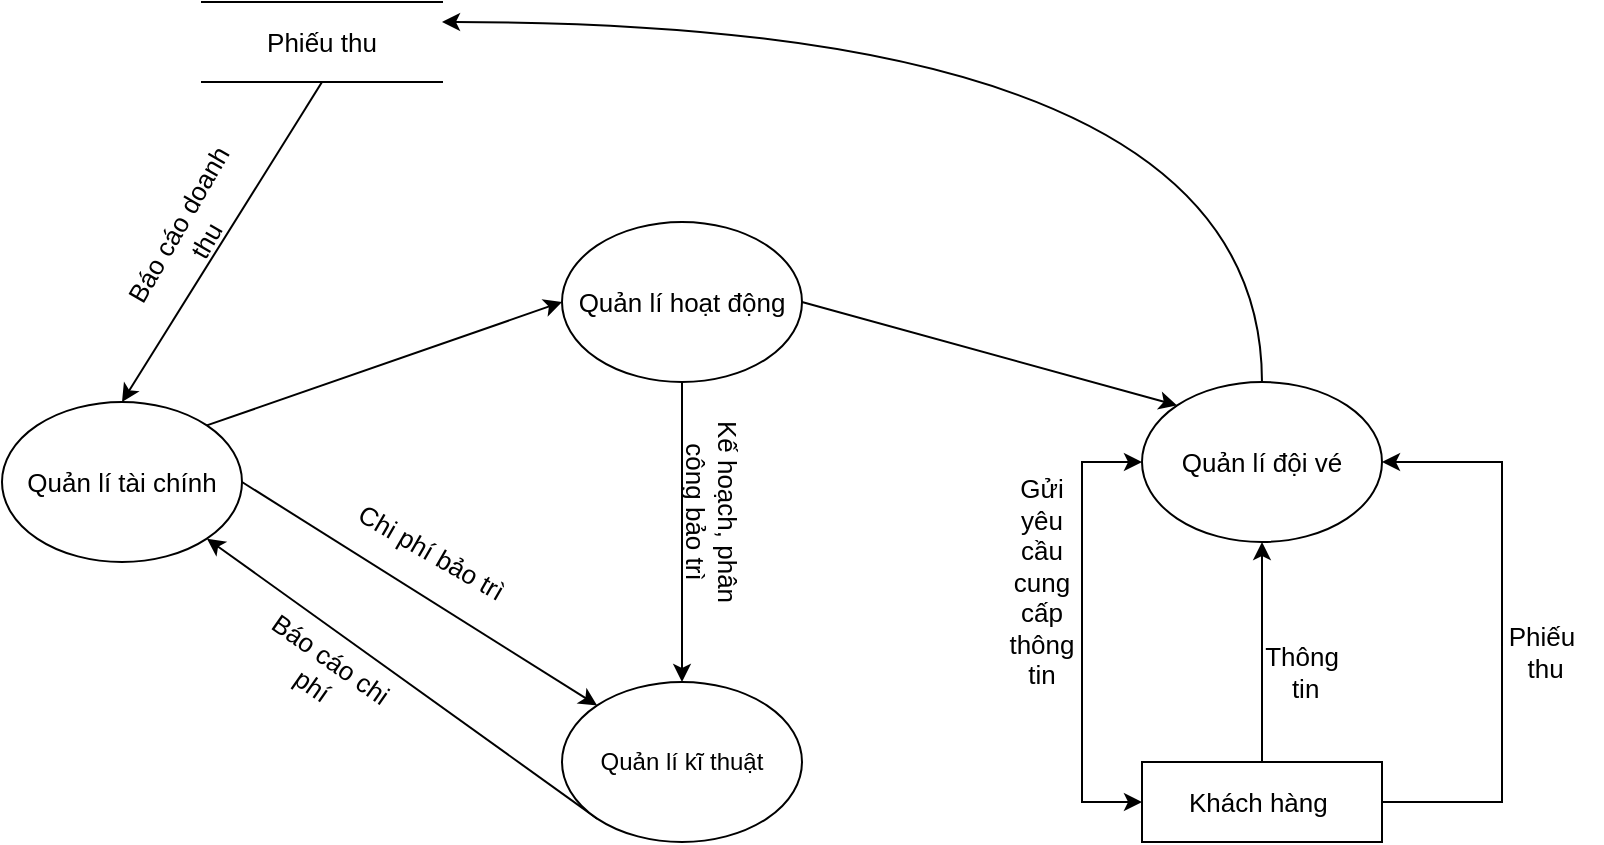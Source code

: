 <mxfile version="26.1.0" pages="5">
  <diagram name="Trang-1" id="tz11p5wSUSB7AEqsMY56">
    <mxGraphModel dx="934" dy="525" grid="1" gridSize="10" guides="1" tooltips="1" connect="1" arrows="1" fold="1" page="1" pageScale="1" pageWidth="827" pageHeight="1169" math="0" shadow="0">
      <root>
        <mxCell id="0" />
        <mxCell id="1" parent="0" />
        <mxCell id="lXgO3wgD3kl115CUv42v-7" style="rounded=0;orthogonalLoop=1;jettySize=auto;html=1;exitX=1;exitY=0.5;exitDx=0;exitDy=0;entryX=0;entryY=0;entryDx=0;entryDy=0;" edge="1" parent="1" source="lXgO3wgD3kl115CUv42v-1" target="lXgO3wgD3kl115CUv42v-3">
          <mxGeometry relative="1" as="geometry" />
        </mxCell>
        <mxCell id="lXgO3wgD3kl115CUv42v-12" style="rounded=0;orthogonalLoop=1;jettySize=auto;html=1;exitX=1;exitY=0;exitDx=0;exitDy=0;entryX=0;entryY=0.5;entryDx=0;entryDy=0;" edge="1" parent="1" source="lXgO3wgD3kl115CUv42v-1" target="lXgO3wgD3kl115CUv42v-2">
          <mxGeometry relative="1" as="geometry" />
        </mxCell>
        <mxCell id="lXgO3wgD3kl115CUv42v-1" value="&lt;font style=&quot;font-size: 13px;&quot;&gt;Quản lí tài chính&lt;/font&gt;" style="ellipse;whiteSpace=wrap;html=1;" vertex="1" parent="1">
          <mxGeometry x="60" y="210" width="120" height="80" as="geometry" />
        </mxCell>
        <mxCell id="lXgO3wgD3kl115CUv42v-6" style="rounded=0;orthogonalLoop=1;jettySize=auto;html=1;exitX=0.5;exitY=1;exitDx=0;exitDy=0;" edge="1" parent="1" source="lXgO3wgD3kl115CUv42v-2" target="lXgO3wgD3kl115CUv42v-3">
          <mxGeometry relative="1" as="geometry" />
        </mxCell>
        <mxCell id="lXgO3wgD3kl115CUv42v-10" style="rounded=0;orthogonalLoop=1;jettySize=auto;html=1;exitX=1;exitY=0.5;exitDx=0;exitDy=0;entryX=0;entryY=0;entryDx=0;entryDy=0;" edge="1" parent="1" source="lXgO3wgD3kl115CUv42v-2" target="lXgO3wgD3kl115CUv42v-4">
          <mxGeometry relative="1" as="geometry" />
        </mxCell>
        <mxCell id="lXgO3wgD3kl115CUv42v-2" value="&lt;font style=&quot;font-size: 13px;&quot;&gt;Quản lí hoạt động&lt;/font&gt;" style="ellipse;whiteSpace=wrap;html=1;" vertex="1" parent="1">
          <mxGeometry x="340" y="120" width="120" height="80" as="geometry" />
        </mxCell>
        <mxCell id="lXgO3wgD3kl115CUv42v-24" style="rounded=0;orthogonalLoop=1;jettySize=auto;html=1;exitX=0;exitY=1;exitDx=0;exitDy=0;entryX=1;entryY=1;entryDx=0;entryDy=0;" edge="1" parent="1" source="lXgO3wgD3kl115CUv42v-3" target="lXgO3wgD3kl115CUv42v-1">
          <mxGeometry relative="1" as="geometry" />
        </mxCell>
        <mxCell id="lXgO3wgD3kl115CUv42v-3" value="Quản lí kĩ thuật" style="ellipse;whiteSpace=wrap;html=1;" vertex="1" parent="1">
          <mxGeometry x="340" y="350" width="120" height="80" as="geometry" />
        </mxCell>
        <mxCell id="lXgO3wgD3kl115CUv42v-11" style="edgeStyle=orthogonalEdgeStyle;rounded=1;orthogonalLoop=1;jettySize=auto;html=1;exitX=0.5;exitY=0;exitDx=0;exitDy=0;entryX=1;entryY=0.25;entryDx=0;entryDy=0;curved=1;" edge="1" parent="1" source="lXgO3wgD3kl115CUv42v-4" target="lXgO3wgD3kl115CUv42v-5">
          <mxGeometry relative="1" as="geometry" />
        </mxCell>
        <mxCell id="lXgO3wgD3kl115CUv42v-4" value="&lt;font style=&quot;font-size: 13px;&quot;&gt;Quản lí đội vé&lt;/font&gt;" style="ellipse;whiteSpace=wrap;html=1;" vertex="1" parent="1">
          <mxGeometry x="630" y="200" width="120" height="80" as="geometry" />
        </mxCell>
        <mxCell id="lXgO3wgD3kl115CUv42v-9" style="rounded=0;orthogonalLoop=1;jettySize=auto;html=1;exitX=0.5;exitY=1;exitDx=0;exitDy=0;entryX=0.5;entryY=0;entryDx=0;entryDy=0;" edge="1" parent="1" source="lXgO3wgD3kl115CUv42v-5" target="lXgO3wgD3kl115CUv42v-1">
          <mxGeometry relative="1" as="geometry" />
        </mxCell>
        <mxCell id="lXgO3wgD3kl115CUv42v-5" value="&lt;font style=&quot;font-size: 13px;&quot;&gt;Phiếu thu&lt;/font&gt;" style="shape=partialRectangle;whiteSpace=wrap;html=1;left=0;right=0;fillColor=none;" vertex="1" parent="1">
          <mxGeometry x="160" y="10" width="120" height="40" as="geometry" />
        </mxCell>
        <mxCell id="lXgO3wgD3kl115CUv42v-14" style="edgeStyle=orthogonalEdgeStyle;rounded=0;orthogonalLoop=1;jettySize=auto;html=1;exitX=0.5;exitY=0;exitDx=0;exitDy=0;entryX=0.5;entryY=1;entryDx=0;entryDy=0;" edge="1" parent="1" source="lXgO3wgD3kl115CUv42v-13" target="lXgO3wgD3kl115CUv42v-4">
          <mxGeometry relative="1" as="geometry" />
        </mxCell>
        <mxCell id="lXgO3wgD3kl115CUv42v-16" style="edgeStyle=elbowEdgeStyle;rounded=0;orthogonalLoop=1;jettySize=auto;html=1;exitX=1;exitY=0.5;exitDx=0;exitDy=0;entryX=1;entryY=0.5;entryDx=0;entryDy=0;curved=0;" edge="1" parent="1" source="lXgO3wgD3kl115CUv42v-13" target="lXgO3wgD3kl115CUv42v-4">
          <mxGeometry relative="1" as="geometry">
            <Array as="points">
              <mxPoint x="810" y="330" />
            </Array>
          </mxGeometry>
        </mxCell>
        <mxCell id="lXgO3wgD3kl115CUv42v-13" value="&lt;font style=&quot;font-size: 13px;&quot;&gt;Khách hàng&amp;nbsp;&lt;/font&gt;" style="rounded=0;whiteSpace=wrap;html=1;" vertex="1" parent="1">
          <mxGeometry x="630" y="390" width="120" height="40" as="geometry" />
        </mxCell>
        <mxCell id="lXgO3wgD3kl115CUv42v-17" value="&lt;font style=&quot;font-size: 13px;&quot;&gt;Báo cáo doanh thu&lt;/font&gt;" style="text;strokeColor=none;align=center;fillColor=none;html=1;verticalAlign=middle;whiteSpace=wrap;rounded=0;rotation=-60;" vertex="1" parent="1">
          <mxGeometry x="100" y="110" width="110" height="30" as="geometry" />
        </mxCell>
        <mxCell id="lXgO3wgD3kl115CUv42v-22" value="&lt;font style=&quot;font-size: 13px;&quot;&gt;Chi phí bảo trì&lt;/font&gt;" style="text;strokeColor=none;align=center;fillColor=none;html=1;verticalAlign=middle;whiteSpace=wrap;rounded=0;rotation=30;" vertex="1" parent="1">
          <mxGeometry x="230" y="270" width="90" height="30" as="geometry" />
        </mxCell>
        <mxCell id="lXgO3wgD3kl115CUv42v-23" value="&lt;font style=&quot;font-size: 13px;&quot;&gt;Báo cáo chi phí&lt;/font&gt;" style="text;strokeColor=none;align=center;fillColor=none;html=1;verticalAlign=middle;whiteSpace=wrap;rounded=0;rotation=35;" vertex="1" parent="1">
          <mxGeometry x="175" y="330" width="90" height="30" as="geometry" />
        </mxCell>
        <mxCell id="lXgO3wgD3kl115CUv42v-25" value="&lt;font style=&quot;font-size: 13px;&quot;&gt;Kế hoạch, phân công bảo trì&lt;/font&gt;" style="text;strokeColor=none;align=center;fillColor=none;html=1;verticalAlign=middle;whiteSpace=wrap;rounded=0;rotation=90;" vertex="1" parent="1">
          <mxGeometry x="355" y="250" width="120" height="30" as="geometry" />
        </mxCell>
        <mxCell id="lXgO3wgD3kl115CUv42v-27" value="&lt;font style=&quot;font-size: 13px;&quot;&gt;Phiếu&lt;/font&gt;&lt;div&gt;&lt;font style=&quot;font-size: 13px;&quot;&gt;&amp;nbsp;thu&lt;/font&gt;&lt;/div&gt;" style="text;strokeColor=none;align=center;fillColor=none;html=1;verticalAlign=middle;whiteSpace=wrap;rounded=0;rotation=0;" vertex="1" parent="1">
          <mxGeometry x="800" y="290" width="60" height="90" as="geometry" />
        </mxCell>
        <mxCell id="lXgO3wgD3kl115CUv42v-28" value="&lt;font style=&quot;font-size: 13px;&quot;&gt;Thông&lt;/font&gt;&lt;div&gt;&lt;font style=&quot;font-size: 13px;&quot;&gt;&amp;nbsp;tin&lt;/font&gt;&lt;/div&gt;" style="text;strokeColor=none;align=center;fillColor=none;html=1;verticalAlign=middle;whiteSpace=wrap;rounded=0;" vertex="1" parent="1">
          <mxGeometry x="690" y="305" width="40" height="80" as="geometry" />
        </mxCell>
        <mxCell id="lXgO3wgD3kl115CUv42v-29" value="&lt;font style=&quot;font-size: 13px;&quot;&gt;Gửi yêu cầu cung cấp thông tin&lt;/font&gt;" style="text;strokeColor=none;align=center;fillColor=none;html=1;verticalAlign=middle;whiteSpace=wrap;rounded=0;" vertex="1" parent="1">
          <mxGeometry x="560" y="250" width="40" height="100" as="geometry" />
        </mxCell>
        <mxCell id="lXgO3wgD3kl115CUv42v-30" value="" style="endArrow=classic;startArrow=classic;html=1;rounded=0;entryX=0;entryY=0.5;entryDx=0;entryDy=0;exitX=0;exitY=0.5;exitDx=0;exitDy=0;edgeStyle=elbowEdgeStyle;" edge="1" parent="1" source="lXgO3wgD3kl115CUv42v-13" target="lXgO3wgD3kl115CUv42v-4">
          <mxGeometry width="50" height="50" relative="1" as="geometry">
            <mxPoint x="510" y="350" as="sourcePoint" />
            <mxPoint x="560" y="300" as="targetPoint" />
            <Array as="points">
              <mxPoint x="600" y="330" />
            </Array>
          </mxGeometry>
        </mxCell>
      </root>
    </mxGraphModel>
  </diagram>
  <diagram id="o1dxYe5wFQ88urATNZG_" name="Trang-2">
    <mxGraphModel dx="794" dy="446" grid="1" gridSize="10" guides="1" tooltips="1" connect="1" arrows="1" fold="1" page="1" pageScale="1" pageWidth="827" pageHeight="1169" math="0" shadow="0">
      <root>
        <mxCell id="0" />
        <mxCell id="1" parent="0" />
        <mxCell id="3RI_s2zh-2HvqgaDCAdH-4" style="rounded=0;orthogonalLoop=1;jettySize=auto;html=1;exitX=0.5;exitY=1;exitDx=0;exitDy=0;entryX=1;entryY=0.5;entryDx=0;entryDy=0;" edge="1" parent="1" source="3RI_s2zh-2HvqgaDCAdH-1" target="3RI_s2zh-2HvqgaDCAdH-3">
          <mxGeometry relative="1" as="geometry" />
        </mxCell>
        <mxCell id="3RI_s2zh-2HvqgaDCAdH-6" style="rounded=0;orthogonalLoop=1;jettySize=auto;html=1;exitX=1;exitY=1;exitDx=0;exitDy=0;entryX=0;entryY=0;entryDx=0;entryDy=0;" edge="1" parent="1" source="3RI_s2zh-2HvqgaDCAdH-1" target="3RI_s2zh-2HvqgaDCAdH-2">
          <mxGeometry relative="1" as="geometry" />
        </mxCell>
        <mxCell id="3RI_s2zh-2HvqgaDCAdH-1" value="Bán trả vé" style="ellipse;whiteSpace=wrap;html=1;" vertex="1" parent="1">
          <mxGeometry x="170" y="40" width="120" height="80" as="geometry" />
        </mxCell>
        <mxCell id="3RI_s2zh-2HvqgaDCAdH-2" value="Cập nhật thông tin" style="ellipse;whiteSpace=wrap;html=1;" vertex="1" parent="1">
          <mxGeometry x="340" y="250" width="120" height="80" as="geometry" />
        </mxCell>
        <mxCell id="3RI_s2zh-2HvqgaDCAdH-7" style="rounded=0;orthogonalLoop=1;jettySize=auto;html=1;exitX=0.75;exitY=0;exitDx=0;exitDy=0;entryX=0;entryY=1;entryDx=0;entryDy=0;" edge="1" parent="1" source="3RI_s2zh-2HvqgaDCAdH-3" target="3RI_s2zh-2HvqgaDCAdH-1">
          <mxGeometry relative="1" as="geometry" />
        </mxCell>
        <mxCell id="3RI_s2zh-2HvqgaDCAdH-3" value="Khách hàng" style="rounded=0;whiteSpace=wrap;html=1;" vertex="1" parent="1">
          <mxGeometry y="250" width="120" height="60" as="geometry" />
        </mxCell>
        <mxCell id="3RI_s2zh-2HvqgaDCAdH-8" value="Thanh toán và giao dịch" style="text;strokeColor=none;align=center;fillColor=none;html=1;verticalAlign=middle;whiteSpace=wrap;rounded=0;rotation=-55;" vertex="1" parent="1">
          <mxGeometry x="80" y="150" width="90" height="30" as="geometry" />
        </mxCell>
        <mxCell id="3RI_s2zh-2HvqgaDCAdH-9" value="Hoàn tiền&amp;nbsp;" style="text;strokeColor=none;align=center;fillColor=none;html=1;verticalAlign=middle;whiteSpace=wrap;rounded=0;rotation=-60;" vertex="1" parent="1">
          <mxGeometry x="130" y="180" width="60" height="30" as="geometry" />
        </mxCell>
        <mxCell id="3RI_s2zh-2HvqgaDCAdH-10" value="Thông tin vé" style="text;strokeColor=none;align=center;fillColor=none;html=1;verticalAlign=middle;whiteSpace=wrap;rounded=0;rotation=60;" vertex="1" parent="1">
          <mxGeometry x="290" y="160" width="80" height="30" as="geometry" />
        </mxCell>
        <mxCell id="3RI_s2zh-2HvqgaDCAdH-13" style="edgeStyle=orthogonalEdgeStyle;rounded=0;orthogonalLoop=1;jettySize=auto;html=1;exitX=0.5;exitY=1;exitDx=0;exitDy=0;entryX=0.5;entryY=0;entryDx=0;entryDy=0;" edge="1" parent="1" source="3RI_s2zh-2HvqgaDCAdH-11" target="3RI_s2zh-2HvqgaDCAdH-12">
          <mxGeometry relative="1" as="geometry" />
        </mxCell>
        <mxCell id="3RI_s2zh-2HvqgaDCAdH-11" value="Khách hàng" style="shape=partialRectangle;whiteSpace=wrap;html=1;left=0;right=0;fillColor=none;" vertex="1" parent="1">
          <mxGeometry x="600" y="40" width="120" height="30" as="geometry" />
        </mxCell>
        <mxCell id="3RI_s2zh-2HvqgaDCAdH-12" value="Soát vé" style="ellipse;whiteSpace=wrap;html=1;" vertex="1" parent="1">
          <mxGeometry x="600" y="210" width="120" height="70" as="geometry" />
        </mxCell>
      </root>
    </mxGraphModel>
  </diagram>
  <diagram id="3-YYNAPUvHTBMcuPg_kV" name="Trang-3">
    <mxGraphModel dx="934" dy="1694" grid="1" gridSize="10" guides="1" tooltips="1" connect="1" arrows="1" fold="1" page="1" pageScale="1" pageWidth="827" pageHeight="1169" math="0" shadow="0">
      <root>
        <mxCell id="0" />
        <mxCell id="1" parent="0" />
        <mxCell id="QCeXuL3JPWzEqQnU8IVR-7" style="rounded=0;orthogonalLoop=1;jettySize=auto;html=1;exitX=0.5;exitY=1;exitDx=0;exitDy=0;" edge="1" parent="1" source="QCeXuL3JPWzEqQnU8IVR-1" target="QCeXuL3JPWzEqQnU8IVR-6">
          <mxGeometry relative="1" as="geometry" />
        </mxCell>
        <mxCell id="QCeXuL3JPWzEqQnU8IVR-1" value="Cập nhật bảng giá" style="ellipse;whiteSpace=wrap;html=1;" vertex="1" parent="1">
          <mxGeometry x="79" y="50" width="120" height="80" as="geometry" />
        </mxCell>
        <mxCell id="QCeXuL3JPWzEqQnU8IVR-2" value="Cập nhật&amp;nbsp; lịch trình" style="ellipse;whiteSpace=wrap;html=1;" vertex="1" parent="1">
          <mxGeometry x="350" y="280" width="120" height="80" as="geometry" />
        </mxCell>
        <mxCell id="QCeXuL3JPWzEqQnU8IVR-10" style="rounded=0;orthogonalLoop=1;jettySize=auto;html=1;exitX=0.5;exitY=1;exitDx=0;exitDy=0;entryX=0.5;entryY=0;entryDx=0;entryDy=0;" edge="1" parent="1" source="QCeXuL3JPWzEqQnU8IVR-3">
          <mxGeometry relative="1" as="geometry">
            <mxPoint x="742.5" y="120" as="sourcePoint" />
            <mxPoint x="737.5" y="240" as="targetPoint" />
          </mxGeometry>
        </mxCell>
        <mxCell id="QCeXuL3JPWzEqQnU8IVR-13" style="rounded=0;orthogonalLoop=1;jettySize=auto;html=1;exitX=0;exitY=0.5;exitDx=0;exitDy=0;entryX=1;entryY=0;entryDx=0;entryDy=0;" edge="1" parent="1" source="QCeXuL3JPWzEqQnU8IVR-4" target="QCeXuL3JPWzEqQnU8IVR-1">
          <mxGeometry relative="1" as="geometry" />
        </mxCell>
        <mxCell id="QCeXuL3JPWzEqQnU8IVR-4" value="Theo loại ghế" style="shape=partialRectangle;whiteSpace=wrap;html=1;left=0;right=0;fillColor=none;" vertex="1" parent="1">
          <mxGeometry x="360" y="40" width="120" height="40" as="geometry" />
        </mxCell>
        <mxCell id="QCeXuL3JPWzEqQnU8IVR-11" style="rounded=1;orthogonalLoop=1;jettySize=auto;html=1;exitX=0;exitY=0.5;exitDx=0;exitDy=0;entryX=1;entryY=1;entryDx=0;entryDy=0;curved=0;" edge="1" parent="1" source="QCeXuL3JPWzEqQnU8IVR-5" target="QCeXuL3JPWzEqQnU8IVR-1">
          <mxGeometry relative="1" as="geometry" />
        </mxCell>
        <mxCell id="QCeXuL3JPWzEqQnU8IVR-5" value="Theo địa điểm" style="shape=partialRectangle;whiteSpace=wrap;html=1;left=0;right=0;fillColor=none;" vertex="1" parent="1">
          <mxGeometry x="360" y="160" width="120" height="40" as="geometry" />
        </mxCell>
        <mxCell id="QCeXuL3JPWzEqQnU8IVR-8" style="rounded=0;orthogonalLoop=1;jettySize=auto;html=1;exitX=1;exitY=0.5;exitDx=0;exitDy=0;entryX=0;entryY=0.5;entryDx=0;entryDy=0;" edge="1" parent="1" source="QCeXuL3JPWzEqQnU8IVR-6" target="QCeXuL3JPWzEqQnU8IVR-2">
          <mxGeometry relative="1" as="geometry" />
        </mxCell>
        <mxCell id="QCeXuL3JPWzEqQnU8IVR-6" value="Lịch trình di chuyển" style="shape=partialRectangle;whiteSpace=wrap;html=1;left=0;right=0;fillColor=none;" vertex="1" parent="1">
          <mxGeometry x="80" y="320" width="120" height="40" as="geometry" />
        </mxCell>
        <mxCell id="QCeXuL3JPWzEqQnU8IVR-12" style="rounded=1;orthogonalLoop=1;jettySize=auto;html=1;exitX=0;exitY=0.5;exitDx=0;exitDy=0;entryX=1;entryY=0.5;entryDx=0;entryDy=0;curved=0;" edge="1" parent="1" source="QCeXuL3JPWzEqQnU8IVR-9" target="QCeXuL3JPWzEqQnU8IVR-5">
          <mxGeometry relative="1" as="geometry" />
        </mxCell>
        <mxCell id="QCeXuL3JPWzEqQnU8IVR-9" value="Các yếu tố ngoại cảnh, tác nhân bên ngoài" style="shape=partialRectangle;whiteSpace=wrap;html=1;left=0;right=0;fillColor=none;" vertex="1" parent="1">
          <mxGeometry x="680" y="240" width="130" height="50" as="geometry" />
        </mxCell>
        <mxCell id="QCeXuL3JPWzEqQnU8IVR-16" style="edgeStyle=orthogonalEdgeStyle;rounded=0;orthogonalLoop=1;jettySize=auto;html=1;exitX=0.5;exitY=1;exitDx=0;exitDy=0;entryX=0.5;entryY=0;entryDx=0;entryDy=0;" edge="1" parent="1" source="QCeXuL3JPWzEqQnU8IVR-15" target="QCeXuL3JPWzEqQnU8IVR-3">
          <mxGeometry relative="1" as="geometry" />
        </mxCell>
        <mxCell id="QCeXuL3JPWzEqQnU8IVR-15" value="Khách hàng" style="rounded=0;whiteSpace=wrap;html=1;" vertex="1" parent="1">
          <mxGeometry x="680" y="-120" width="120" height="40" as="geometry" />
        </mxCell>
        <mxCell id="QCeXuL3JPWzEqQnU8IVR-17" value="&lt;font style=&quot;font-size: 13px;&quot;&gt;Nhu cầu khách hàng (tra cứu, đổi lịch trình, đổi toa)&lt;/font&gt;" style="text;strokeColor=none;align=center;fillColor=none;html=1;verticalAlign=middle;whiteSpace=wrap;rounded=0;rotation=90;" vertex="1" parent="1">
          <mxGeometry x="640" y="-10" width="154.29" height="30" as="geometry" />
        </mxCell>
        <mxCell id="QCeXuL3JPWzEqQnU8IVR-19" value="" style="rounded=0;orthogonalLoop=1;jettySize=auto;html=1;exitX=0.5;exitY=1;exitDx=0;exitDy=0;entryX=0.5;entryY=0;entryDx=0;entryDy=0;" edge="1" parent="1" target="QCeXuL3JPWzEqQnU8IVR-3">
          <mxGeometry relative="1" as="geometry">
            <mxPoint x="742.5" y="120" as="sourcePoint" />
            <mxPoint x="737.5" y="240" as="targetPoint" />
          </mxGeometry>
        </mxCell>
        <mxCell id="QCeXuL3JPWzEqQnU8IVR-3" value="Cập nhật chuyến tàu" style="ellipse;whiteSpace=wrap;html=1;" vertex="1" parent="1">
          <mxGeometry x="680" y="90" width="120" height="80" as="geometry" />
        </mxCell>
      </root>
    </mxGraphModel>
  </diagram>
  <diagram id="WdVSZUYAlviYLt7Pz9tb" name="Trang-4">
    <mxGraphModel dx="794" dy="446" grid="1" gridSize="10" guides="1" tooltips="1" connect="1" arrows="1" fold="1" page="1" pageScale="1" pageWidth="827" pageHeight="1169" math="0" shadow="0">
      <root>
        <mxCell id="0" />
        <mxCell id="1" parent="0" />
        <mxCell id="2LsfW8GHrs7db3JGNhqW-7" style="rounded=0;orthogonalLoop=1;jettySize=auto;html=1;exitX=0.5;exitY=1;exitDx=0;exitDy=0;entryX=0;entryY=0;entryDx=0;entryDy=0;" edge="1" parent="1" source="2LsfW8GHrs7db3JGNhqW-1" target="2LsfW8GHrs7db3JGNhqW-4">
          <mxGeometry relative="1" as="geometry" />
        </mxCell>
        <mxCell id="2LsfW8GHrs7db3JGNhqW-1" value="Phiếu thu" style="shape=partialRectangle;whiteSpace=wrap;html=1;left=0;right=0;fillColor=none;" vertex="1" parent="1">
          <mxGeometry x="40" y="80" width="120" height="40" as="geometry" />
        </mxCell>
        <mxCell id="2LsfW8GHrs7db3JGNhqW-8" style="rounded=0;orthogonalLoop=1;jettySize=auto;html=1;exitX=0.5;exitY=1;exitDx=0;exitDy=0;entryX=1;entryY=0;entryDx=0;entryDy=0;" edge="1" parent="1" source="2LsfW8GHrs7db3JGNhqW-2" target="2LsfW8GHrs7db3JGNhqW-4">
          <mxGeometry relative="1" as="geometry" />
        </mxCell>
        <mxCell id="2LsfW8GHrs7db3JGNhqW-2" value="Phiếu thanh toán" style="shape=partialRectangle;whiteSpace=wrap;html=1;left=0;right=0;fillColor=none;" vertex="1" parent="1">
          <mxGeometry x="280" y="80" width="120" height="40" as="geometry" />
        </mxCell>
        <mxCell id="2LsfW8GHrs7db3JGNhqW-9" style="rounded=0;orthogonalLoop=1;jettySize=auto;html=1;exitX=0.5;exitY=0;exitDx=0;exitDy=0;entryX=0.5;entryY=1;entryDx=0;entryDy=0;" edge="1" parent="1" source="2LsfW8GHrs7db3JGNhqW-3" target="2LsfW8GHrs7db3JGNhqW-4">
          <mxGeometry relative="1" as="geometry" />
        </mxCell>
        <mxCell id="2LsfW8GHrs7db3JGNhqW-3" value="Vé hoàn trả" style="shape=partialRectangle;whiteSpace=wrap;html=1;left=0;right=0;fillColor=none;" vertex="1" parent="1">
          <mxGeometry x="40" y="360" width="120" height="40" as="geometry" />
        </mxCell>
        <mxCell id="2LsfW8GHrs7db3JGNhqW-11" style="rounded=0;orthogonalLoop=1;jettySize=auto;html=1;exitX=1;exitY=0.5;exitDx=0;exitDy=0;" edge="1" parent="1" source="2LsfW8GHrs7db3JGNhqW-4" target="2LsfW8GHrs7db3JGNhqW-5">
          <mxGeometry relative="1" as="geometry" />
        </mxCell>
        <mxCell id="2LsfW8GHrs7db3JGNhqW-4" value="Thống kê doanh thu" style="ellipse;whiteSpace=wrap;html=1;" vertex="1" parent="1">
          <mxGeometry x="160" y="200" width="120" height="80" as="geometry" />
        </mxCell>
        <mxCell id="2LsfW8GHrs7db3JGNhqW-12" style="edgeStyle=orthogonalEdgeStyle;rounded=0;orthogonalLoop=1;jettySize=auto;html=1;exitX=0.5;exitY=1;exitDx=0;exitDy=0;" edge="1" parent="1" source="2LsfW8GHrs7db3JGNhqW-5" target="2LsfW8GHrs7db3JGNhqW-6">
          <mxGeometry relative="1" as="geometry" />
        </mxCell>
        <mxCell id="2LsfW8GHrs7db3JGNhqW-5" value="Báo cáo doanh thu" style="ellipse;whiteSpace=wrap;html=1;" vertex="1" parent="1">
          <mxGeometry x="480" y="200" width="120" height="80" as="geometry" />
        </mxCell>
        <mxCell id="2LsfW8GHrs7db3JGNhqW-6" value="Phiếu xuất" style="shape=partialRectangle;whiteSpace=wrap;html=1;left=0;right=0;fillColor=none;" vertex="1" parent="1">
          <mxGeometry x="480" y="360" width="120" height="40" as="geometry" />
        </mxCell>
      </root>
    </mxGraphModel>
  </diagram>
  <diagram id="5-E24qc-8KjbaShXckUo" name="Trang-5">
    <mxGraphModel dx="794" dy="446" grid="1" gridSize="10" guides="1" tooltips="1" connect="1" arrows="1" fold="1" page="1" pageScale="1" pageWidth="827" pageHeight="1169" math="0" shadow="0">
      <root>
        <mxCell id="0" />
        <mxCell id="1" parent="0" />
        <mxCell id="LGcE_dp46m12IP4429hP-1" value="Quản lí dữ liệu phần mềm" style="ellipse;whiteSpace=wrap;html=1;" vertex="1" parent="1">
          <mxGeometry x="430" y="280" width="120" height="80" as="geometry" />
        </mxCell>
        <mxCell id="LGcE_dp46m12IP4429hP-9" style="rounded=0;orthogonalLoop=1;jettySize=auto;html=1;exitX=1;exitY=0.5;exitDx=0;exitDy=0;entryX=0;entryY=0.75;entryDx=0;entryDy=0;" edge="1" parent="1" source="LGcE_dp46m12IP4429hP-2" target="LGcE_dp46m12IP4429hP-3">
          <mxGeometry relative="1" as="geometry" />
        </mxCell>
        <mxCell id="LGcE_dp46m12IP4429hP-2" value="Sửa chữa tàu" style="ellipse;whiteSpace=wrap;html=1;" vertex="1" parent="1">
          <mxGeometry x="80" y="120" width="120" height="80" as="geometry" />
        </mxCell>
        <mxCell id="LGcE_dp46m12IP4429hP-4" style="rounded=0;orthogonalLoop=1;jettySize=auto;html=1;exitX=0;exitY=0.25;exitDx=0;exitDy=0;entryX=1;entryY=0;entryDx=0;entryDy=0;" edge="1" parent="1" source="LGcE_dp46m12IP4429hP-3" target="LGcE_dp46m12IP4429hP-2">
          <mxGeometry relative="1" as="geometry" />
        </mxCell>
        <mxCell id="LGcE_dp46m12IP4429hP-11" style="rounded=0;orthogonalLoop=1;jettySize=auto;html=1;exitX=0.25;exitY=1;exitDx=0;exitDy=0;entryX=1;entryY=1;entryDx=0;entryDy=0;" edge="1" parent="1" source="LGcE_dp46m12IP4429hP-3" target="LGcE_dp46m12IP4429hP-2">
          <mxGeometry relative="1" as="geometry" />
        </mxCell>
        <mxCell id="LGcE_dp46m12IP4429hP-3" value="Quản lí" style="rounded=0;whiteSpace=wrap;html=1;" vertex="1" parent="1">
          <mxGeometry x="430" y="60" width="120" height="60" as="geometry" />
        </mxCell>
        <mxCell id="LGcE_dp46m12IP4429hP-7" style="rounded=0;orthogonalLoop=1;jettySize=auto;html=1;exitX=0.75;exitY=1;exitDx=0;exitDy=0;entryX=0.739;entryY=0.1;entryDx=0;entryDy=0;entryPerimeter=0;" edge="1" parent="1" source="LGcE_dp46m12IP4429hP-3" target="LGcE_dp46m12IP4429hP-1">
          <mxGeometry relative="1" as="geometry" />
        </mxCell>
        <mxCell id="LGcE_dp46m12IP4429hP-8" style="rounded=0;orthogonalLoop=1;jettySize=auto;html=1;exitX=0.25;exitY=1;exitDx=0;exitDy=0;entryX=0.306;entryY=0.075;entryDx=0;entryDy=0;entryPerimeter=0;" edge="1" parent="1" source="LGcE_dp46m12IP4429hP-3" target="LGcE_dp46m12IP4429hP-1">
          <mxGeometry relative="1" as="geometry" />
        </mxCell>
        <mxCell id="LGcE_dp46m12IP4429hP-12" value="Gửi yêu cầu sửa chữa tàu&amp;nbsp;" style="text;strokeColor=none;align=center;fillColor=none;html=1;verticalAlign=middle;whiteSpace=wrap;rounded=0;rotation=-15;" vertex="1" parent="1">
          <mxGeometry x="220" y="75" width="120" height="30" as="geometry" />
        </mxCell>
        <mxCell id="LGcE_dp46m12IP4429hP-13" value="Thông tin tàu" style="text;strokeColor=none;align=center;fillColor=none;html=1;verticalAlign=middle;whiteSpace=wrap;rounded=0;rotation=-15;" vertex="1" parent="1">
          <mxGeometry x="230" y="120" width="90" height="30" as="geometry" />
        </mxCell>
        <mxCell id="LGcE_dp46m12IP4429hP-15" value="Lên lịch sửa chữa" style="text;strokeColor=none;align=center;fillColor=none;html=1;verticalAlign=middle;whiteSpace=wrap;rounded=0;rotation=-15;" vertex="1" parent="1">
          <mxGeometry x="240" y="160" width="110" height="30" as="geometry" />
        </mxCell>
      </root>
    </mxGraphModel>
  </diagram>
</mxfile>
